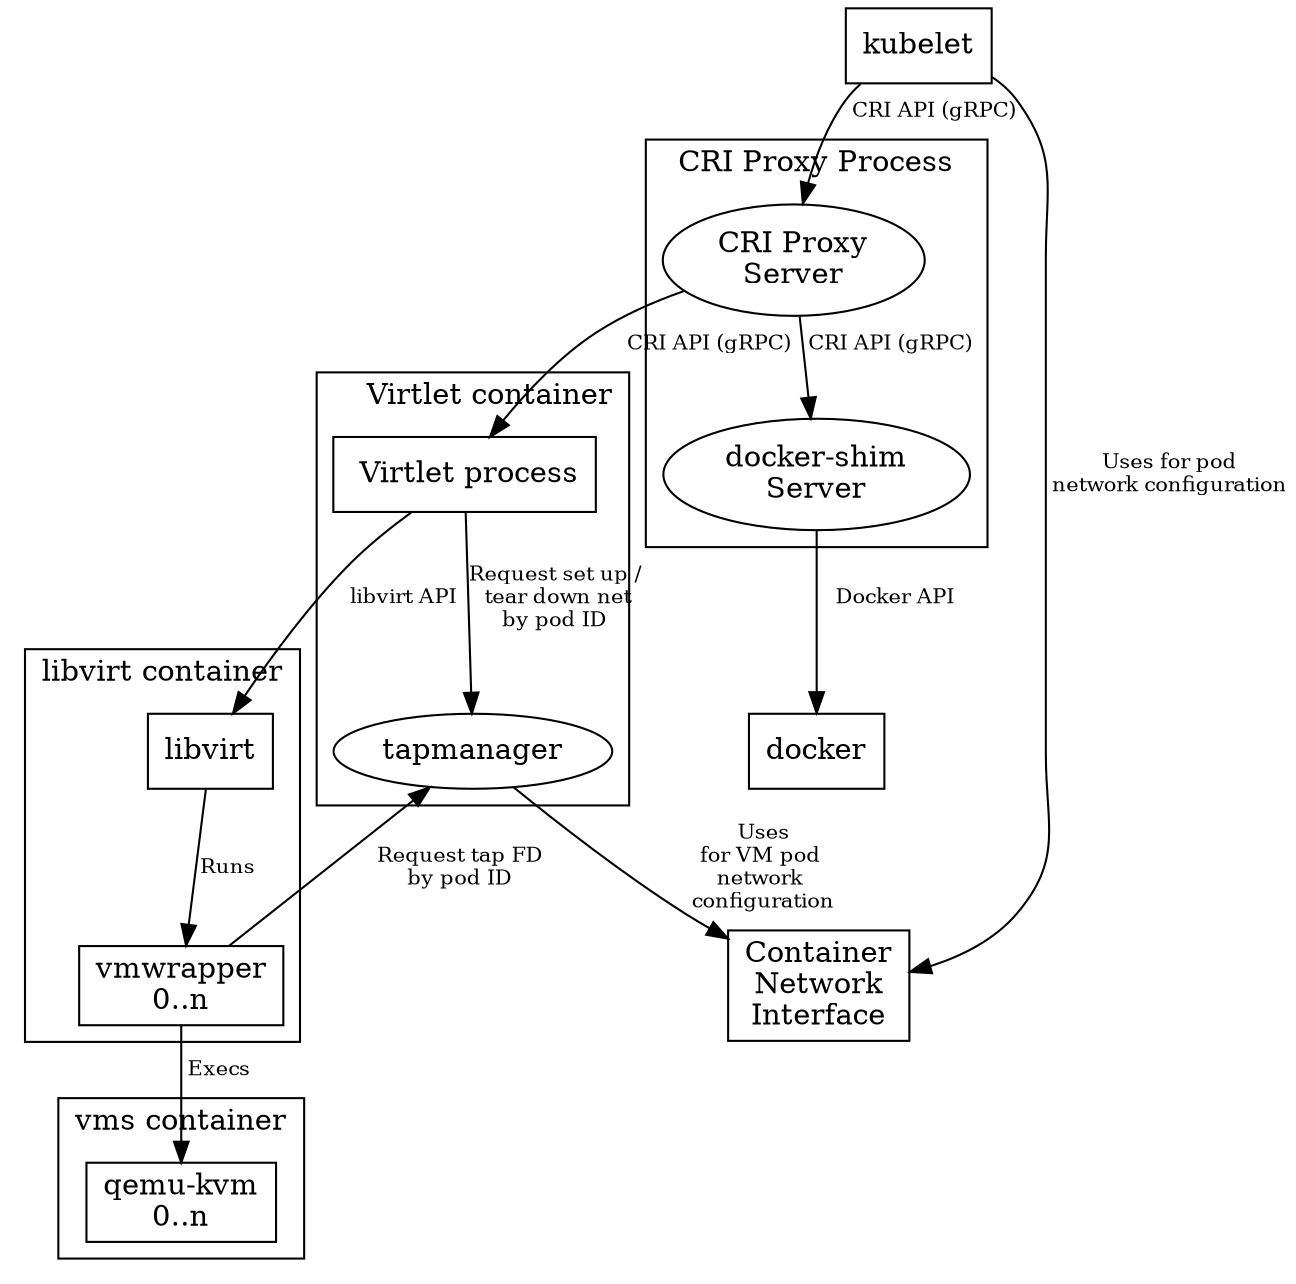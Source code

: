 digraph criproxy {
        compound=true;
        edge [fontsize=10];
        ranksep=0.0001;

        subgraph cluster_0 {
                color=black;
                label="CRI Proxy Process";
                criproxy [label="CRI Proxy\nServer"];
                docker_shim [label="docker-shim\nServer"];
                criproxy -> docker_shim [label=" CRI API (gRPC)  "];
        }
        cni [shape=rectangle, label="Container\nNetwork\nInterface"];
        subgraph cluster_1 {
                label="Virtlet container";
                labeljust="r";
                virtlet [label=" Virtlet process",shape=rectangle];
                virtlet -> tapmanager [label="Request set up /\n tear down net\nby pod ID"];
        }
        subgraph cluster_2 {
                label="libvirt container";
                labeljust="r";
                libvirt [shape=rectangle];
                vmwrapper [shape=rectangle, label="vmwrapper\n0..n"];
                libvirt -> vmwrapper [label="Runs"];
                vmwrapper -> tapmanager [label="Request tap FD\nby pod ID"];
                virtlet -> libvirt [label="libvirt API"];
                // {rank=same vmwrapper qemu_kvm}
        }
        subgraph cluster_3 {
                label="vms container";
                labeljust="r";
                qemu_kvm [shape=rectangle, label="qemu-kvm\n0..n"];
                vmwrapper -> qemu_kvm [label=" Execs", shape=rectangle];
        }
        kubelet [shape=rectangle];
        docker [shape=rectangle];
        tapmanager -> cni [label=" Uses                             \nfor VM pod                             \nnetwork                             \n configuration                             "];
        kubelet -> cni [label=" Uses for pod\n network configuration"];
        kubelet -> criproxy [label=" CRI API (gRPC)"];
        criproxy -> virtlet [label="     CRI API (gRPC)"];
        docker_shim -> docker [label="   Docker API"];
        //docker -> vmwrapper [label=" Manages", lhead=cluster_1];
}